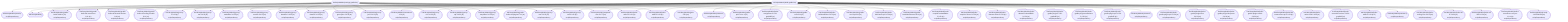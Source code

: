 graph TD
  KaScriptModule_55{{"KaScriptModule(build.gradle.kts)"}}
  KaLibraryModule_1(["KaLibraryModule(annotations-13.0.jar)<br />scriptDependency"])
  KaLibraryModule_3(["KaLibraryModule(classes.2)<br />scriptDependency"])
  KaLibraryModule_4(["KaLibraryModule(classes.3)<br />scriptDependency"])
  KaLibraryModule_5(["KaLibraryModule(classes.4)<br />scriptDependency"])
  KaLibraryModule_6(["KaLibraryModule(gradle-api-8.11-rc-1.jar)<br />scriptDependency"])
  KaLibraryModule_7(["KaLibraryModule(gradle-core-8.11.jar)<br />scriptDependency"])
  KaLibraryModule_8(["KaLibraryModule(gradle-core-api-8.11.jar)<br />scriptDependency"])
  KaLibraryModule_9(["KaLibraryModule(gradle-installation-beacon-8.11.jar)<br />scriptDependency"])
  KaLibraryModule_10(["KaLibraryModule(gradle-kotlin-dsl-8.11.jar)<br />scriptDependency"])
  KaLibraryModule_11(["KaLibraryModule(gradle-kotlin-dsl-extensions-8.11.jar)<br />scriptDependency"])
  KaLibraryModule_12(["KaLibraryModule(gradle-kotlin-dsl-plugins-5.1.1.jar)<br />scriptDependency"])
  KaLibraryModule_13(["KaLibraryModule(gradle-kotlin-dsl-shared-runtime-8.11.jar)<br />scriptDependency"])
  KaLibraryModule_14(["KaLibraryModule(gradle-kotlin-dsl-tooling-models-8.11.jar)<br />scriptDependency"])
  KaLibraryModule_15(["KaLibraryModule(groovy-3.0.22.jar)<br />scriptDependency"])
  KaLibraryModule_16(["KaLibraryModule(groovy-ant-3.0.22.jar)<br />scriptDependency"])
  KaLibraryModule_17(["KaLibraryModule(groovy-astbuilder-3.0.22.jar)<br />scriptDependency"])
  KaLibraryModule_18(["KaLibraryModule(groovy-console-3.0.22.jar)<br />scriptDependency"])
  KaLibraryModule_19(["KaLibraryModule(groovy-datetime-3.0.22.jar)<br />scriptDependency"])
  KaLibraryModule_20(["KaLibraryModule(groovy-dateutil-3.0.22.jar)<br />scriptDependency"])
  KaLibraryModule_21(["KaLibraryModule(groovy-groovydoc-3.0.22.jar)<br />scriptDependency"])
  KaLibraryModule_22(["KaLibraryModule(groovy-json-3.0.22.jar)<br />scriptDependency"])
  KaLibraryModule_23(["KaLibraryModule(groovy-nio-3.0.22.jar)<br />scriptDependency"])
  KaLibraryModule_24(["KaLibraryModule(groovy-sql-3.0.22.jar)<br />scriptDependency"])
  KaLibraryModule_25(["KaLibraryModule(groovy-templates-3.0.22.jar)<br />scriptDependency"])
  KaLibraryModule_26(["KaLibraryModule(groovy-test-3.0.22.jar)<br />scriptDependency"])
  KaLibraryModule_27(["KaLibraryModule(groovy-xml-3.0.22.jar)<br />scriptDependency"])
  KaLibraryModule_28(["KaLibraryModule(gson-2.8.9.jar)<br />scriptDependency"])
  KaLibraryModule_29(["KaLibraryModule(javaparser-core-3.17.0.jar)<br />scriptDependency"])
  KaLibraryModule_30(["KaLibraryModule(kotlin-assignment-2.0.20-gradle85.jar)<br />scriptDependency"])
  KaLibraryModule_31(["KaLibraryModule(kotlin-build-statistics-2.0.20.jar)<br />scriptDependency"])
  KaLibraryModule_32(["KaLibraryModule(kotlin-build-tools-api-2.0.20.jar)<br />scriptDependency"])
  KaLibraryModule_33(["KaLibraryModule(kotlin-compiler-embeddable-2.0.20.jar)<br />scriptDependency"])
  KaLibraryModule_34(["KaLibraryModule(kotlin-compiler-runner-2.0.20.jar)<br />scriptDependency"])
  KaLibraryModule_35(["KaLibraryModule(kotlin-daemon-client-2.0.20.jar)<br />scriptDependency"])
  KaLibraryModule_36(["KaLibraryModule(kotlin-daemon-embeddable-2.0.20.jar)<br />scriptDependency"])
  KaLibraryModule_37(["KaLibraryModule(kotlin-gradle-plugin-2.0.20-gradle85.jar)<br />scriptDependency"])
  KaLibraryModule_38(["KaLibraryModule(kotlin-gradle-plugin-annotations-2.0.20.jar)<br />scriptDependency"])
  KaLibraryModule_39(["KaLibraryModule(kotlin-gradle-plugin-api-2.0.20-gradle85.jar)<br />scriptDependency"])
  KaLibraryModule_40(["KaLibraryModule(kotlin-gradle-plugin-api-2.0.20.jar)<br />scriptDependency"])
  KaLibraryModule_41(["KaLibraryModule(kotlin-gradle-plugin-idea-2.0.20.jar)<br />scriptDependency"])
  KaLibraryModule_42(["KaLibraryModule(kotlin-gradle-plugin-idea-proto-2.0.20.jar)<br />scriptDependency"])
  KaLibraryModule_43(["KaLibraryModule(kotlin-gradle-plugin-model-2.0.20.jar)<br />scriptDependency"])
  KaLibraryModule_44(["KaLibraryModule(kotlin-klib-commonizer-api-2.0.20.jar)<br />scriptDependency"])
  KaLibraryModule_45(["KaLibraryModule(kotlin-native-utils-2.0.20.jar)<br />scriptDependency"])
  KaLibraryModule_46(["KaLibraryModule(kotlin-reflect-2.0.20.jar)<br />scriptDependency"])
  KaLibraryModule_47(["KaLibraryModule(kotlin-sam-with-receiver-2.0.20-gradle85.jar)<br />scriptDependency"])
  KaLibraryModule_48(["KaLibraryModule(kotlin-stdlib-2.0.20.jar)<br />scriptDependency"])
  KaLibraryModule_49(["KaLibraryModule(kotlin-stdlib-2.0.20.jar.2)<br />scriptDependency"])
  KaLibraryModule_50(["KaLibraryModule(kotlin-tooling-core-2.0.20.jar)<br />scriptDependency"])
  KaLibraryModule_51(["KaLibraryModule(kotlin-util-io-2.0.20.jar)<br />scriptDependency"])
  KaLibraryModule_52(["KaLibraryModule(kotlin-util-klib-2.0.20.jar)<br />scriptDependency"])
  KaLibraryModule_53(["KaLibraryModule(kotlinx-coroutines-core-jvm-1.6.4.jar)<br />scriptDependency"])
  KaLibraryModule_54(["KaLibraryModule(trove4j-1.0.20200330.jar)<br />scriptDependency"])
  KaLibraryModule_0(["KaLibraryModule(<SDK>)"])
  KaScriptModule_56{{"KaScriptModule(settings.gradle.kts)"}}
  KaLibraryModule_2(["KaLibraryModule(classes)<br />scriptDependency"])
  KaScriptModule_55 --> KaLibraryModule_0
  KaScriptModule_55 --> KaLibraryModule_1
  KaScriptModule_55 --> KaLibraryModule_10
  KaScriptModule_55 --> KaLibraryModule_11
  KaScriptModule_55 --> KaLibraryModule_12
  KaScriptModule_55 --> KaLibraryModule_13
  KaScriptModule_55 --> KaLibraryModule_14
  KaScriptModule_55 --> KaLibraryModule_15
  KaScriptModule_55 --> KaLibraryModule_16
  KaScriptModule_55 --> KaLibraryModule_17
  KaScriptModule_55 --> KaLibraryModule_18
  KaScriptModule_55 --> KaLibraryModule_19
  KaScriptModule_55 --> KaLibraryModule_20
  KaScriptModule_55 --> KaLibraryModule_21
  KaScriptModule_55 --> KaLibraryModule_22
  KaScriptModule_55 --> KaLibraryModule_23
  KaScriptModule_55 --> KaLibraryModule_24
  KaScriptModule_55 --> KaLibraryModule_25
  KaScriptModule_55 --> KaLibraryModule_26
  KaScriptModule_55 --> KaLibraryModule_27
  KaScriptModule_55 --> KaLibraryModule_28
  KaScriptModule_55 --> KaLibraryModule_29
  KaScriptModule_55 --> KaLibraryModule_3
  KaScriptModule_55 --> KaLibraryModule_30
  KaScriptModule_55 --> KaLibraryModule_31
  KaScriptModule_55 --> KaLibraryModule_32
  KaScriptModule_55 --> KaLibraryModule_33
  KaScriptModule_55 --> KaLibraryModule_34
  KaScriptModule_55 --> KaLibraryModule_35
  KaScriptModule_55 --> KaLibraryModule_36
  KaScriptModule_55 --> KaLibraryModule_37
  KaScriptModule_55 --> KaLibraryModule_38
  KaScriptModule_55 --> KaLibraryModule_39
  KaScriptModule_55 --> KaLibraryModule_4
  KaScriptModule_55 --> KaLibraryModule_40
  KaScriptModule_55 --> KaLibraryModule_41
  KaScriptModule_55 --> KaLibraryModule_42
  KaScriptModule_55 --> KaLibraryModule_43
  KaScriptModule_55 --> KaLibraryModule_44
  KaScriptModule_55 --> KaLibraryModule_45
  KaScriptModule_55 --> KaLibraryModule_46
  KaScriptModule_55 --> KaLibraryModule_47
  KaScriptModule_55 --> KaLibraryModule_48
  KaScriptModule_55 --> KaLibraryModule_49
  KaScriptModule_55 --> KaLibraryModule_5
  KaScriptModule_55 --> KaLibraryModule_50
  KaScriptModule_55 --> KaLibraryModule_51
  KaScriptModule_55 --> KaLibraryModule_52
  KaScriptModule_55 --> KaLibraryModule_53
  KaScriptModule_55 --> KaLibraryModule_54
  KaScriptModule_55 --> KaLibraryModule_6
  KaScriptModule_55 --> KaLibraryModule_7
  KaScriptModule_55 --> KaLibraryModule_8
  KaScriptModule_55 --> KaLibraryModule_9
  KaScriptModule_56 --> KaLibraryModule_0
  KaScriptModule_56 --> KaLibraryModule_10
  KaScriptModule_56 --> KaLibraryModule_11
  KaScriptModule_56 --> KaLibraryModule_13
  KaScriptModule_56 --> KaLibraryModule_14
  KaScriptModule_56 --> KaLibraryModule_15
  KaScriptModule_56 --> KaLibraryModule_16
  KaScriptModule_56 --> KaLibraryModule_17
  KaScriptModule_56 --> KaLibraryModule_18
  KaScriptModule_56 --> KaLibraryModule_19
  KaScriptModule_56 --> KaLibraryModule_2
  KaScriptModule_56 --> KaLibraryModule_20
  KaScriptModule_56 --> KaLibraryModule_21
  KaScriptModule_56 --> KaLibraryModule_22
  KaScriptModule_56 --> KaLibraryModule_23
  KaScriptModule_56 --> KaLibraryModule_24
  KaScriptModule_56 --> KaLibraryModule_25
  KaScriptModule_56 --> KaLibraryModule_26
  KaScriptModule_56 --> KaLibraryModule_27
  KaScriptModule_56 --> KaLibraryModule_29
  KaScriptModule_56 --> KaLibraryModule_46
  KaScriptModule_56 --> KaLibraryModule_48
  KaScriptModule_56 --> KaLibraryModule_6
  KaScriptModule_56 --> KaLibraryModule_7
  KaScriptModule_56 --> KaLibraryModule_8
  KaScriptModule_56 --> KaLibraryModule_9